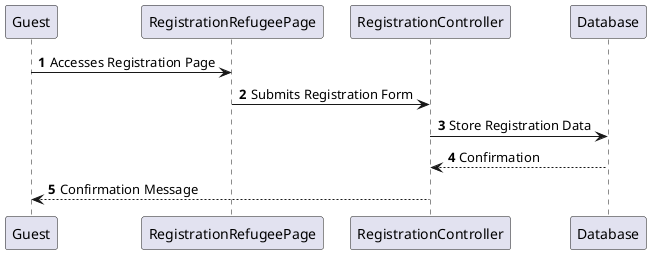 @startuml
autonumber

Guest -> RegistrationRefugeePage: Accesses Registration Page
RegistrationRefugeePage -> RegistrationController: Submits Registration Form
RegistrationController -> Database: Store Registration Data
Database --> RegistrationController: Confirmation
RegistrationController --> Guest: Confirmation Message

@enduml
